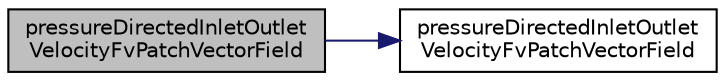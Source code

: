 digraph "pressureDirectedInletOutletVelocityFvPatchVectorField"
{
  bgcolor="transparent";
  edge [fontname="Helvetica",fontsize="10",labelfontname="Helvetica",labelfontsize="10"];
  node [fontname="Helvetica",fontsize="10",shape=record];
  rankdir="LR";
  Node1 [label="pressureDirectedInletOutlet\lVelocityFvPatchVectorField",height=0.2,width=0.4,color="black", fillcolor="grey75", style="filled", fontcolor="black"];
  Node1 -> Node2 [color="midnightblue",fontsize="10",style="solid",fontname="Helvetica"];
  Node2 [label="pressureDirectedInletOutlet\lVelocityFvPatchVectorField",height=0.2,width=0.4,color="black",URL="$a02005.html#a4b9e5dd286c2bb158f0005ce424b5864",tooltip="Construct from patch and internal field. "];
}
